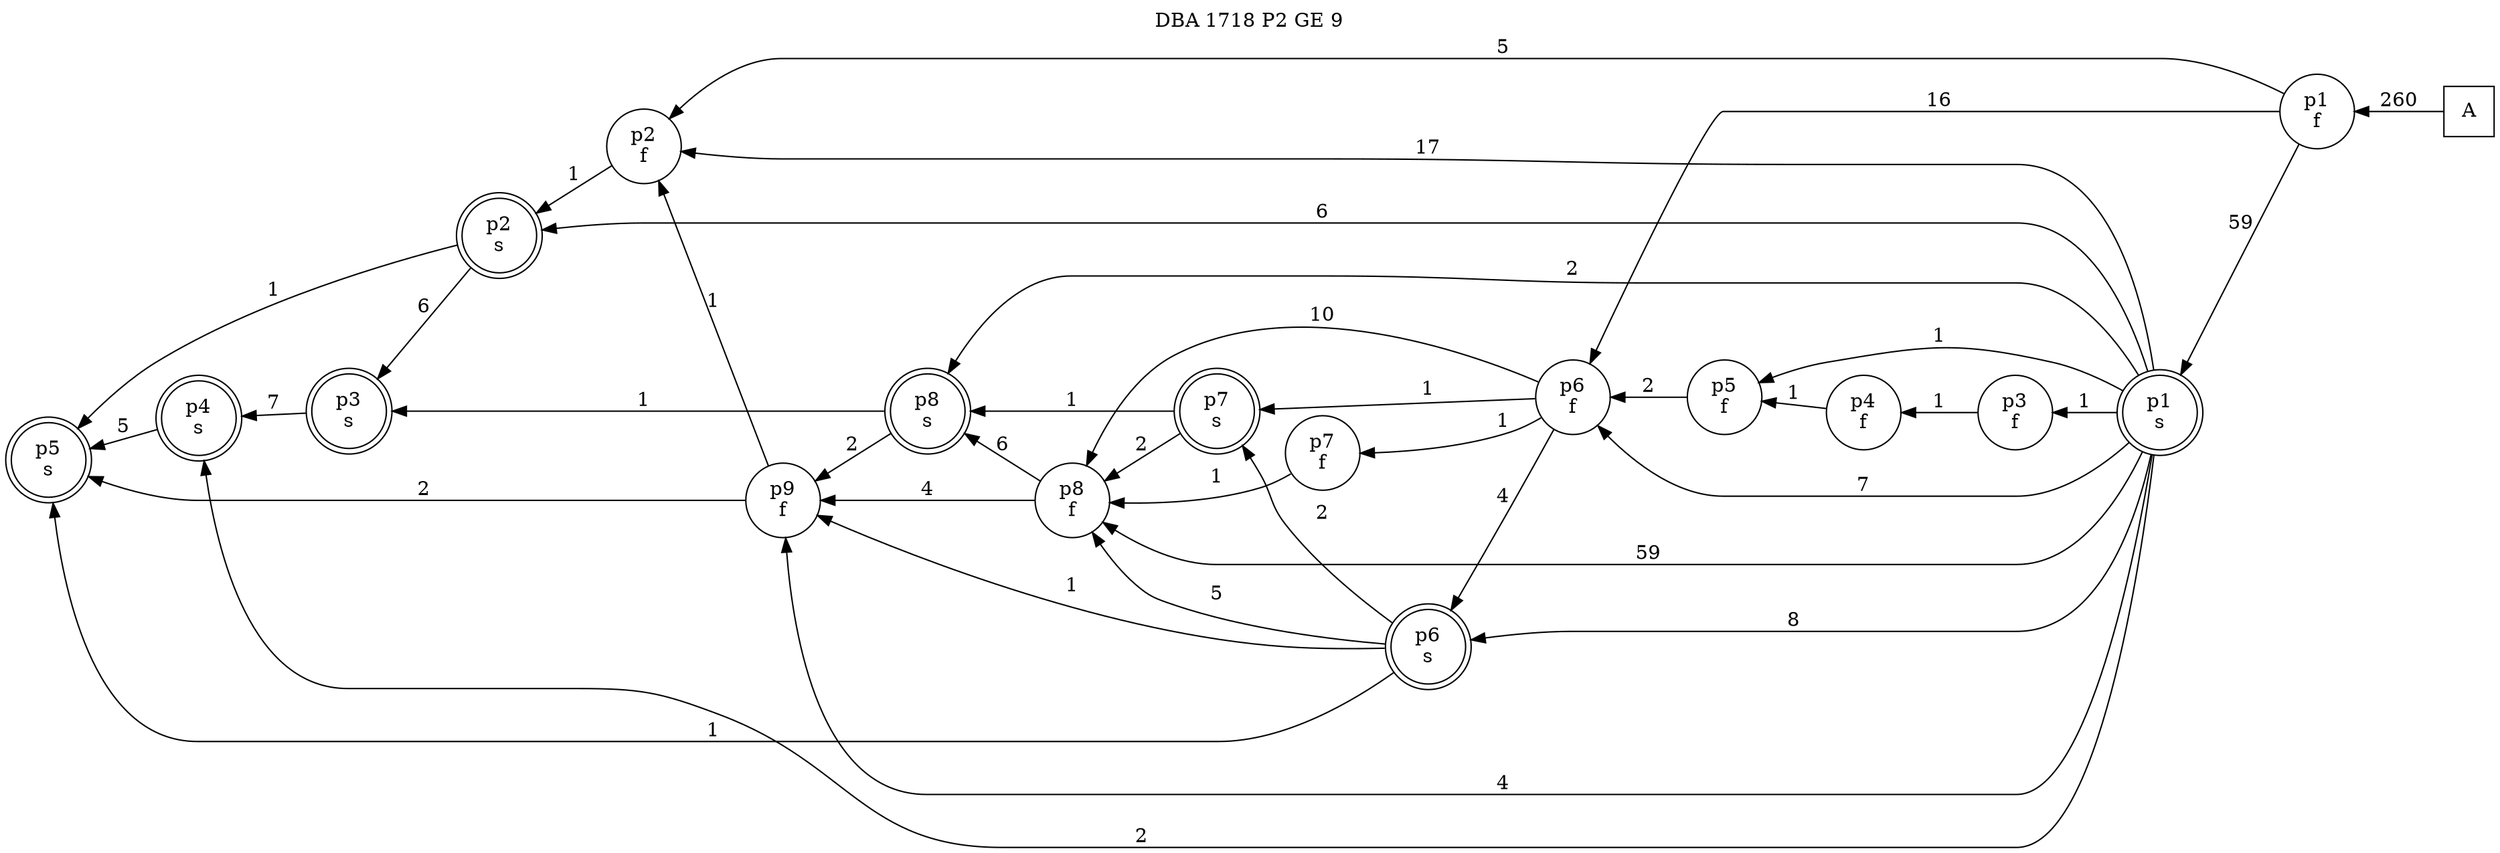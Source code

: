 digraph DBA_1718_P2_GE_9_LOW {
labelloc="tl"
label= " DBA 1718 P2 GE 9 "
rankdir="RL";
"A" [shape="square" label="A"]
"p1_f" [shape="circle" label="p1
f"]
"p1_s" [shape="doublecircle" label="p1
s"]
"p2_f" [shape="circle" label="p2
f"]
"p3_f" [shape="circle" label="p3
f"]
"p4_f" [shape="circle" label="p4
f"]
"p5_f" [shape="circle" label="p5
f"]
"p6_f" [shape="circle" label="p6
f"]
"p7_f" [shape="circle" label="p7
f"]
"p8_f" [shape="circle" label="p8
f"]
"p9_f" [shape="circle" label="p9
f"]
"p2_s" [shape="doublecircle" label="p2
s"]
"p3_s" [shape="doublecircle" label="p3
s"]
"p4_s" [shape="doublecircle" label="p4
s"]
"p5_s" [shape="doublecircle" label="p5
s"]
"p7_s" [shape="doublecircle" label="p7
s"]
"p8_s" [shape="doublecircle" label="p8
s"]
"p6_s" [shape="doublecircle" label="p6
s"]
"A" -> "p1_f" [ label=260]
"p1_f" -> "p1_s" [ label=59]
"p1_f" -> "p2_f" [ label=5]
"p1_f" -> "p6_f" [ label=16]
"p1_s" -> "p2_f" [ label=17]
"p1_s" -> "p3_f" [ label=1]
"p1_s" -> "p5_f" [ label=1]
"p1_s" -> "p6_f" [ label=7]
"p1_s" -> "p8_f" [ label=59]
"p1_s" -> "p9_f" [ label=4]
"p1_s" -> "p2_s" [ label=6]
"p1_s" -> "p4_s" [ label=2]
"p1_s" -> "p8_s" [ label=2]
"p1_s" -> "p6_s" [ label=8]
"p2_f" -> "p2_s" [ label=1]
"p3_f" -> "p4_f" [ label=1]
"p4_f" -> "p5_f" [ label=1]
"p5_f" -> "p6_f" [ label=2]
"p6_f" -> "p7_f" [ label=1]
"p6_f" -> "p8_f" [ label=10]
"p6_f" -> "p7_s" [ label=1]
"p6_f" -> "p6_s" [ label=4]
"p7_f" -> "p8_f" [ label=1]
"p8_f" -> "p9_f" [ label=4]
"p8_f" -> "p8_s" [ label=6]
"p9_f" -> "p2_f" [ label=1]
"p9_f" -> "p5_s" [ label=2]
"p2_s" -> "p3_s" [ label=6]
"p2_s" -> "p5_s" [ label=1]
"p3_s" -> "p4_s" [ label=7]
"p4_s" -> "p5_s" [ label=5]
"p7_s" -> "p8_f" [ label=2]
"p7_s" -> "p8_s" [ label=1]
"p8_s" -> "p9_f" [ label=2]
"p8_s" -> "p3_s" [ label=1]
"p6_s" -> "p8_f" [ label=5]
"p6_s" -> "p9_f" [ label=1]
"p6_s" -> "p5_s" [ label=1]
"p6_s" -> "p7_s" [ label=2]
}
